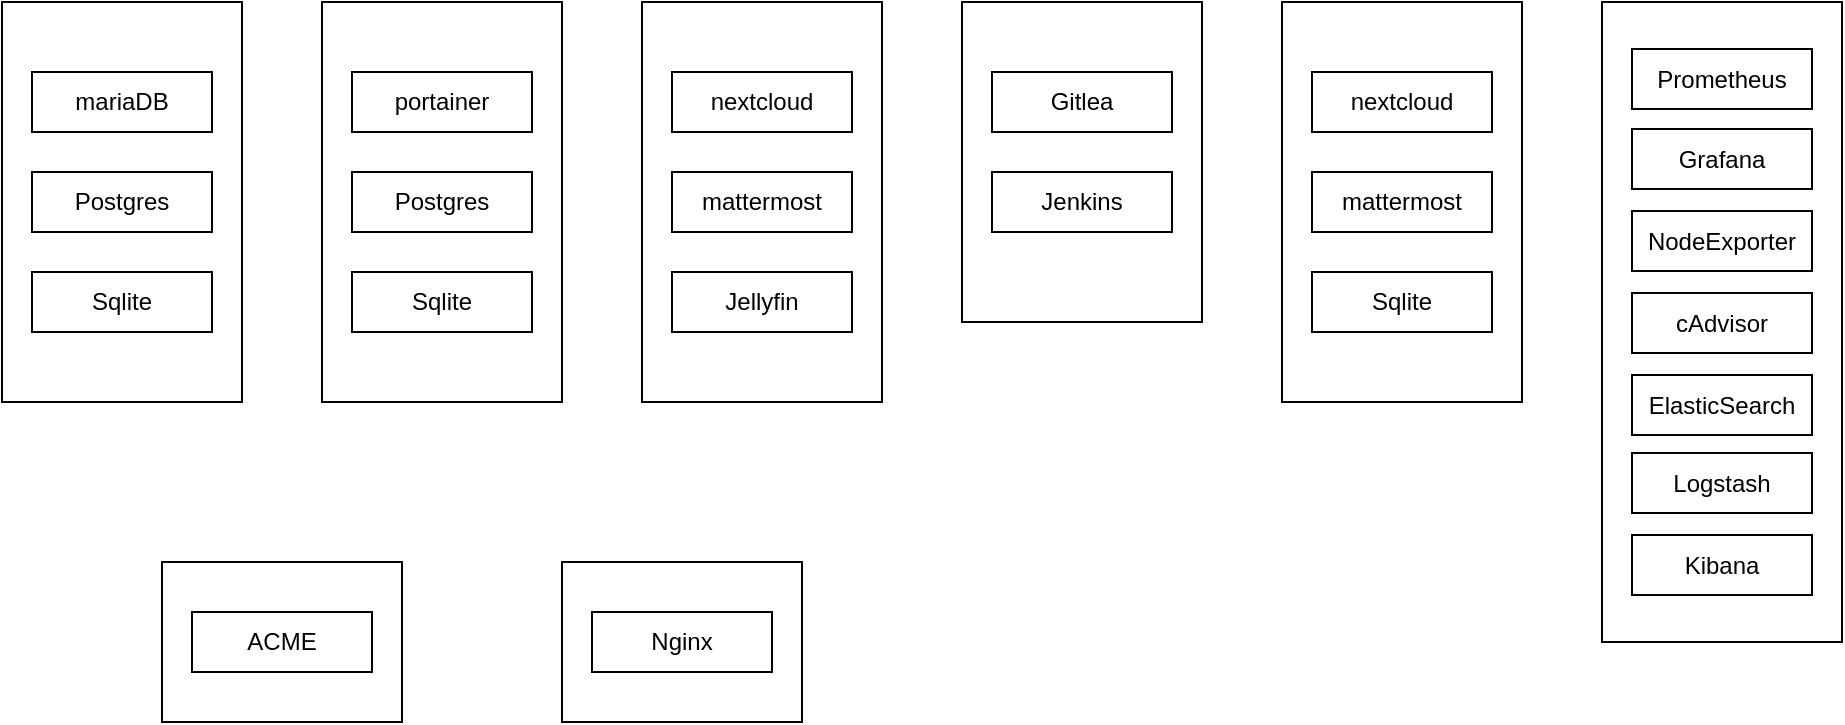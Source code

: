 <mxfile>
    <diagram id="0HT6tKk5BUYRI6G-uFOj" name="Page-1">
        <mxGraphModel dx="915" dy="638" grid="1" gridSize="10" guides="1" tooltips="1" connect="1" arrows="1" fold="1" page="1" pageScale="1" pageWidth="1169" pageHeight="827" math="0" shadow="0">
            <root>
                <mxCell id="0"/>
                <mxCell id="1" parent="0"/>
                <mxCell id="39" value="" style="rounded=0;whiteSpace=wrap;html=1;" parent="1" vertex="1">
                    <mxGeometry x="40" y="40" width="120" height="200" as="geometry"/>
                </mxCell>
                <mxCell id="40" value="mariaDB" style="rounded=0;whiteSpace=wrap;html=1;" parent="1" vertex="1">
                    <mxGeometry x="55" y="75" width="90" height="30" as="geometry"/>
                </mxCell>
                <mxCell id="41" value="Postgres" style="rounded=0;whiteSpace=wrap;html=1;" parent="1" vertex="1">
                    <mxGeometry x="55" y="125" width="90" height="30" as="geometry"/>
                </mxCell>
                <mxCell id="42" value="Sqlite" style="rounded=0;whiteSpace=wrap;html=1;" parent="1" vertex="1">
                    <mxGeometry x="55" y="175" width="90" height="30" as="geometry"/>
                </mxCell>
                <mxCell id="43" value="" style="rounded=0;whiteSpace=wrap;html=1;" parent="1" vertex="1">
                    <mxGeometry x="200" y="40" width="120" height="200" as="geometry"/>
                </mxCell>
                <mxCell id="44" value="portainer" style="rounded=0;whiteSpace=wrap;html=1;" parent="1" vertex="1">
                    <mxGeometry x="215" y="75" width="90" height="30" as="geometry"/>
                </mxCell>
                <mxCell id="45" value="Postgres" style="rounded=0;whiteSpace=wrap;html=1;" parent="1" vertex="1">
                    <mxGeometry x="215" y="125" width="90" height="30" as="geometry"/>
                </mxCell>
                <mxCell id="46" value="Sqlite" style="rounded=0;whiteSpace=wrap;html=1;" parent="1" vertex="1">
                    <mxGeometry x="215" y="175" width="90" height="30" as="geometry"/>
                </mxCell>
                <mxCell id="48" value="" style="rounded=0;whiteSpace=wrap;html=1;" vertex="1" parent="1">
                    <mxGeometry x="120" y="320" width="120" height="80" as="geometry"/>
                </mxCell>
                <mxCell id="49" value="ACME" style="rounded=0;whiteSpace=wrap;html=1;" vertex="1" parent="1">
                    <mxGeometry x="135" y="345" width="90" height="30" as="geometry"/>
                </mxCell>
                <mxCell id="52" value="" style="rounded=0;whiteSpace=wrap;html=1;" vertex="1" parent="1">
                    <mxGeometry x="320" y="320" width="120" height="80" as="geometry"/>
                </mxCell>
                <mxCell id="53" value="Nginx" style="rounded=0;whiteSpace=wrap;html=1;" vertex="1" parent="1">
                    <mxGeometry x="335" y="345" width="90" height="30" as="geometry"/>
                </mxCell>
                <mxCell id="54" value="" style="rounded=0;whiteSpace=wrap;html=1;" vertex="1" parent="1">
                    <mxGeometry x="360" y="40" width="120" height="200" as="geometry"/>
                </mxCell>
                <mxCell id="55" value="nextcloud" style="rounded=0;whiteSpace=wrap;html=1;" vertex="1" parent="1">
                    <mxGeometry x="375" y="75" width="90" height="30" as="geometry"/>
                </mxCell>
                <mxCell id="56" value="mattermost" style="rounded=0;whiteSpace=wrap;html=1;" vertex="1" parent="1">
                    <mxGeometry x="375" y="125" width="90" height="30" as="geometry"/>
                </mxCell>
                <mxCell id="57" value="&lt;span class=&quot;lo gb&quot;&gt;Jellyfin&lt;/span&gt;" style="rounded=0;whiteSpace=wrap;html=1;" vertex="1" parent="1">
                    <mxGeometry x="375" y="175" width="90" height="30" as="geometry"/>
                </mxCell>
                <mxCell id="58" value="" style="rounded=0;whiteSpace=wrap;html=1;" vertex="1" parent="1">
                    <mxGeometry x="520" y="40" width="120" height="160" as="geometry"/>
                </mxCell>
                <mxCell id="59" value="Gitlea" style="rounded=0;whiteSpace=wrap;html=1;" vertex="1" parent="1">
                    <mxGeometry x="535" y="75" width="90" height="30" as="geometry"/>
                </mxCell>
                <mxCell id="60" value="Jenkins" style="rounded=0;whiteSpace=wrap;html=1;" vertex="1" parent="1">
                    <mxGeometry x="535" y="125" width="90" height="30" as="geometry"/>
                </mxCell>
                <mxCell id="62" value="" style="rounded=0;whiteSpace=wrap;html=1;" vertex="1" parent="1">
                    <mxGeometry x="680" y="40" width="120" height="200" as="geometry"/>
                </mxCell>
                <mxCell id="63" value="nextcloud" style="rounded=0;whiteSpace=wrap;html=1;" vertex="1" parent="1">
                    <mxGeometry x="695" y="75" width="90" height="30" as="geometry"/>
                </mxCell>
                <mxCell id="64" value="mattermost" style="rounded=0;whiteSpace=wrap;html=1;" vertex="1" parent="1">
                    <mxGeometry x="695" y="125" width="90" height="30" as="geometry"/>
                </mxCell>
                <mxCell id="65" value="Sqlite" style="rounded=0;whiteSpace=wrap;html=1;" vertex="1" parent="1">
                    <mxGeometry x="695" y="175" width="90" height="30" as="geometry"/>
                </mxCell>
                <mxCell id="66" value="" style="rounded=0;whiteSpace=wrap;html=1;" vertex="1" parent="1">
                    <mxGeometry x="840" y="40" width="120" height="320" as="geometry"/>
                </mxCell>
                <mxCell id="67" value="Prometheus" style="rounded=0;whiteSpace=wrap;html=1;" vertex="1" parent="1">
                    <mxGeometry x="855" y="63.5" width="90" height="30" as="geometry"/>
                </mxCell>
                <mxCell id="68" value="Grafana" style="rounded=0;whiteSpace=wrap;html=1;" vertex="1" parent="1">
                    <mxGeometry x="855" y="103.5" width="90" height="30" as="geometry"/>
                </mxCell>
                <mxCell id="69" value="NodeExporter" style="rounded=0;whiteSpace=wrap;html=1;" vertex="1" parent="1">
                    <mxGeometry x="855" y="144.5" width="90" height="30" as="geometry"/>
                </mxCell>
                <mxCell id="70" value="cAdvisor" style="rounded=0;whiteSpace=wrap;html=1;" vertex="1" parent="1">
                    <mxGeometry x="855" y="185.5" width="90" height="30" as="geometry"/>
                </mxCell>
                <mxCell id="71" value="ElasticSearch" style="rounded=0;whiteSpace=wrap;html=1;" vertex="1" parent="1">
                    <mxGeometry x="855" y="226.5" width="90" height="30" as="geometry"/>
                </mxCell>
                <mxCell id="72" value="Logstash" style="rounded=0;whiteSpace=wrap;html=1;" vertex="1" parent="1">
                    <mxGeometry x="855" y="265.5" width="90" height="30" as="geometry"/>
                </mxCell>
                <mxCell id="73" value="Kibana" style="rounded=0;whiteSpace=wrap;html=1;" vertex="1" parent="1">
                    <mxGeometry x="855" y="306.5" width="90" height="30" as="geometry"/>
                </mxCell>
            </root>
        </mxGraphModel>
    </diagram>
    <diagram id="-vpjFzSMK_RMFSw1yJzO" name="Page-2">
        <mxGraphModel dx="511" dy="203" grid="1" gridSize="10" guides="1" tooltips="1" connect="1" arrows="1" fold="1" page="1" pageScale="1" pageWidth="1169" pageHeight="827" math="0" shadow="0">
            <root>
                <mxCell id="0"/>
                <mxCell id="1" parent="0"/>
                <mxCell id="tr08LBVITvOdBjAODLC3-1" style="edgeStyle=orthogonalEdgeStyle;html=1;exitX=0.307;exitY=0.983;exitDx=0;exitDy=0;entryX=1;entryY=0.5;entryDx=0;entryDy=0;endArrow=none;endFill=0;fillColor=#fff2cc;strokeColor=#d6b656;exitPerimeter=0;" edge="1" parent="1" source="tr08LBVITvOdBjAODLC3-2" target="tr08LBVITvOdBjAODLC3-3">
                    <mxGeometry relative="1" as="geometry">
                        <Array as="points">
                            <mxPoint x="351" y="240"/>
                            <mxPoint x="350" y="300"/>
                        </Array>
                    </mxGeometry>
                </mxCell>
                <mxCell id="tr08LBVITvOdBjAODLC3-2" value="Azure Container App" style="rounded=0;whiteSpace=wrap;html=1;" vertex="1" parent="1">
                    <mxGeometry x="240" y="160" width="360" height="80" as="geometry"/>
                </mxCell>
                <mxCell id="tr08LBVITvOdBjAODLC3-3" value="&amp;nbsp; Azure Fileshare" style="rounded=0;whiteSpace=wrap;html=1;align=left;" vertex="1" parent="1">
                    <mxGeometry x="80" y="280" width="240" height="40" as="geometry"/>
                </mxCell>
                <mxCell id="tr08LBVITvOdBjAODLC3-4" value="&amp;nbsp; Azure Postgre SQL" style="rounded=0;whiteSpace=wrap;html=1;align=left;" vertex="1" parent="1">
                    <mxGeometry x="80" y="340" width="240" height="40" as="geometry"/>
                </mxCell>
                <mxCell id="tr08LBVITvOdBjAODLC3-5" style="edgeStyle=orthogonalEdgeStyle;html=1;exitX=1;exitY=0.5;exitDx=0;exitDy=0;endArrow=none;endFill=0;entryX=0.471;entryY=0.999;entryDx=0;entryDy=0;entryPerimeter=0;" edge="1" parent="1" source="tr08LBVITvOdBjAODLC3-6" target="tr08LBVITvOdBjAODLC3-2">
                    <mxGeometry relative="1" as="geometry">
                        <mxPoint x="431" y="240" as="targetPoint"/>
                        <Array as="points">
                            <mxPoint x="410" y="420"/>
                            <mxPoint x="410" y="240"/>
                        </Array>
                    </mxGeometry>
                </mxCell>
                <mxCell id="tr08LBVITvOdBjAODLC3-6" value="&amp;nbsp; Azure Container Registry" style="rounded=0;whiteSpace=wrap;html=1;align=left;" vertex="1" parent="1">
                    <mxGeometry x="80" y="400" width="240" height="40" as="geometry"/>
                </mxCell>
                <mxCell id="tr08LBVITvOdBjAODLC3-7" value="&amp;nbsp; Azure Vault" style="rounded=0;whiteSpace=wrap;html=1;align=left;" vertex="1" parent="1">
                    <mxGeometry x="80" y="460" width="240" height="40" as="geometry"/>
                </mxCell>
                <mxCell id="tr08LBVITvOdBjAODLC3-8" style="edgeStyle=orthogonalEdgeStyle;html=1;exitX=1;exitY=0.5;exitDx=0;exitDy=0;endArrow=none;endFill=0;" edge="1" parent="1" source="tr08LBVITvOdBjAODLC3-4">
                    <mxGeometry relative="1" as="geometry">
                        <mxPoint x="390" y="240" as="targetPoint"/>
                        <Array as="points">
                            <mxPoint x="390" y="360"/>
                            <mxPoint x="390" y="240"/>
                        </Array>
                    </mxGeometry>
                </mxCell>
                <mxCell id="tr08LBVITvOdBjAODLC3-9" style="edgeStyle=orthogonalEdgeStyle;html=1;exitX=1;exitY=0.5;exitDx=0;exitDy=0;entryX=0.528;entryY=1;entryDx=0;entryDy=0;entryPerimeter=0;endArrow=none;endFill=0;" edge="1" parent="1" source="tr08LBVITvOdBjAODLC3-7" target="tr08LBVITvOdBjAODLC3-2">
                    <mxGeometry relative="1" as="geometry">
                        <mxPoint x="340" y="479.63" as="sourcePoint"/>
                        <mxPoint x="461.03" y="240.35" as="targetPoint"/>
                        <Array as="points">
                            <mxPoint x="430" y="480"/>
                        </Array>
                    </mxGeometry>
                </mxCell>
                <mxCell id="tr08LBVITvOdBjAODLC3-10" value="Azure OpenAI&amp;nbsp;" style="rounded=0;whiteSpace=wrap;html=1;align=right;" vertex="1" parent="1">
                    <mxGeometry x="560" y="280" width="240" height="40" as="geometry"/>
                </mxCell>
                <mxCell id="tr08LBVITvOdBjAODLC3-11" style="edgeStyle=orthogonalEdgeStyle;html=1;entryX=0.846;entryY=1.002;entryDx=0;entryDy=0;entryPerimeter=0;endArrow=none;endFill=0;" edge="1" parent="1" target="tr08LBVITvOdBjAODLC3-2">
                    <mxGeometry relative="1" as="geometry">
                        <mxPoint x="560" y="300" as="sourcePoint"/>
                        <mxPoint x="500.0" y="240.0" as="targetPoint"/>
                        <Array as="points">
                            <mxPoint x="545" y="300"/>
                        </Array>
                    </mxGeometry>
                </mxCell>
                <mxCell id="tr08LBVITvOdBjAODLC3-12" style="edgeStyle=orthogonalEdgeStyle;html=1;exitX=0;exitY=0.5;exitDx=0;exitDy=0;entryX=0.801;entryY=1.007;entryDx=0;entryDy=0;entryPerimeter=0;endArrow=none;endFill=0;" edge="1" parent="1" source="tr08LBVITvOdBjAODLC3-13" target="tr08LBVITvOdBjAODLC3-2">
                    <mxGeometry relative="1" as="geometry">
                        <mxPoint x="470" y="250" as="targetPoint"/>
                    </mxGeometry>
                </mxCell>
                <mxCell id="tr08LBVITvOdBjAODLC3-13" value="Other API&#39;s&amp;nbsp;" style="rounded=0;whiteSpace=wrap;html=1;align=right;" vertex="1" parent="1">
                    <mxGeometry x="560" y="340" width="240" height="40" as="geometry"/>
                </mxCell>
                <mxCell id="tr08LBVITvOdBjAODLC3-14" style="edgeStyle=orthogonalEdgeStyle;html=1;exitX=0.469;exitY=0.961;exitDx=0;exitDy=0;entryX=0.197;entryY=0.022;entryDx=0;entryDy=0;exitPerimeter=0;entryPerimeter=0;fillColor=#fff2cc;strokeColor=#d6b656;" edge="1" parent="1" target="tr08LBVITvOdBjAODLC3-2" source="tr08LBVITvOdBjAODLC3-33">
                    <mxGeometry relative="1" as="geometry">
                        <mxPoint x="420" y="160" as="sourcePoint"/>
                    </mxGeometry>
                </mxCell>
                <mxCell id="tr08LBVITvOdBjAODLC3-15" value="" style="rounded=0;whiteSpace=wrap;html=1;" vertex="1" parent="1">
                    <mxGeometry x="320" y="40" width="200" height="50" as="geometry"/>
                </mxCell>
                <mxCell id="tr08LBVITvOdBjAODLC3-32" value="&lt;span style=&quot;color: rgb(0, 0, 0); font-family: Helvetica; font-size: 12px; font-style: normal; font-variant-ligatures: normal; font-variant-caps: normal; font-weight: 400; letter-spacing: normal; orphans: 2; text-align: center; text-indent: 0px; text-transform: none; widows: 2; word-spacing: 0px; -webkit-text-stroke-width: 0px; white-space: normal; background-color: rgb(251, 251, 251); text-decoration-thickness: initial; text-decoration-style: initial; text-decoration-color: initial; display: inline !important; float: none;&quot;&gt;Azure Container Env&lt;/span&gt;" style="text;whiteSpace=wrap;html=1;" vertex="1" parent="1">
                    <mxGeometry x="359.99" y="10" width="120.01" height="20" as="geometry"/>
                </mxCell>
                <mxCell id="tr08LBVITvOdBjAODLC3-33" value="FileShare" style="text;html=1;align=center;verticalAlign=middle;resizable=0;points=[];autosize=1;fillColor=#fff2cc;strokeColor=#d6b656;fontSize=9;" vertex="1" parent="1">
                    <mxGeometry x="331.31" y="55" width="60" height="20" as="geometry"/>
                </mxCell>
                <mxCell id="tr08LBVITvOdBjAODLC3-34" value="Certificates" style="text;html=1;align=center;verticalAlign=middle;resizable=0;points=[];autosize=1;fillColor=#d5e8d4;strokeColor=#82b366;fontSize=9;" vertex="1" parent="1">
                    <mxGeometry x="395.91" y="55" width="70" height="20" as="geometry"/>
                </mxCell>
                <mxCell id="tr08LBVITvOdBjAODLC3-35" value="Private Endpoint" style="rounded=0;whiteSpace=wrap;html=1;fontSize=7;fillColor=#dae8fc;strokeColor=#6c8ebf;" vertex="1" parent="1">
                    <mxGeometry x="244.31" y="295" width="63.69" height="10" as="geometry"/>
                </mxCell>
                <mxCell id="tr08LBVITvOdBjAODLC3-38" value="Private Endpoint" style="rounded=0;whiteSpace=wrap;html=1;fontSize=7;fillColor=#dae8fc;strokeColor=#6c8ebf;" vertex="1" parent="1">
                    <mxGeometry x="244.31" y="355" width="63.69" height="10" as="geometry"/>
                </mxCell>
                <mxCell id="tr08LBVITvOdBjAODLC3-41" value="Private Endpoint" style="rounded=0;whiteSpace=wrap;html=1;fontSize=7;fillColor=#dae8fc;strokeColor=#6c8ebf;" vertex="1" parent="1">
                    <mxGeometry x="244.31" y="415" width="63.69" height="10" as="geometry"/>
                </mxCell>
                <mxCell id="tr08LBVITvOdBjAODLC3-42" value="Private Endpoint" style="rounded=0;whiteSpace=wrap;html=1;fontSize=7;fillColor=#dae8fc;strokeColor=#6c8ebf;" vertex="1" parent="1">
                    <mxGeometry x="244.31" y="475" width="63.69" height="10" as="geometry"/>
                </mxCell>
                <mxCell id="tr08LBVITvOdBjAODLC3-43" value="vars-env" style="rounded=0;whiteSpace=wrap;html=1;fontSize=7;fillColor=#dae8fc;strokeColor=#6c8ebf;" vertex="1" parent="1">
                    <mxGeometry x="267.62" y="210" width="72.38" height="20" as="geometry"/>
                </mxCell>
                <mxCell id="tr08LBVITvOdBjAODLC3-44" value="Private Endpoint" style="rounded=0;whiteSpace=wrap;html=1;fontSize=7;fillColor=#dae8fc;strokeColor=#6c8ebf;" vertex="1" parent="1">
                    <mxGeometry x="570" y="356" width="63.69" height="10" as="geometry"/>
                </mxCell>
            </root>
        </mxGraphModel>
    </diagram>
</mxfile>